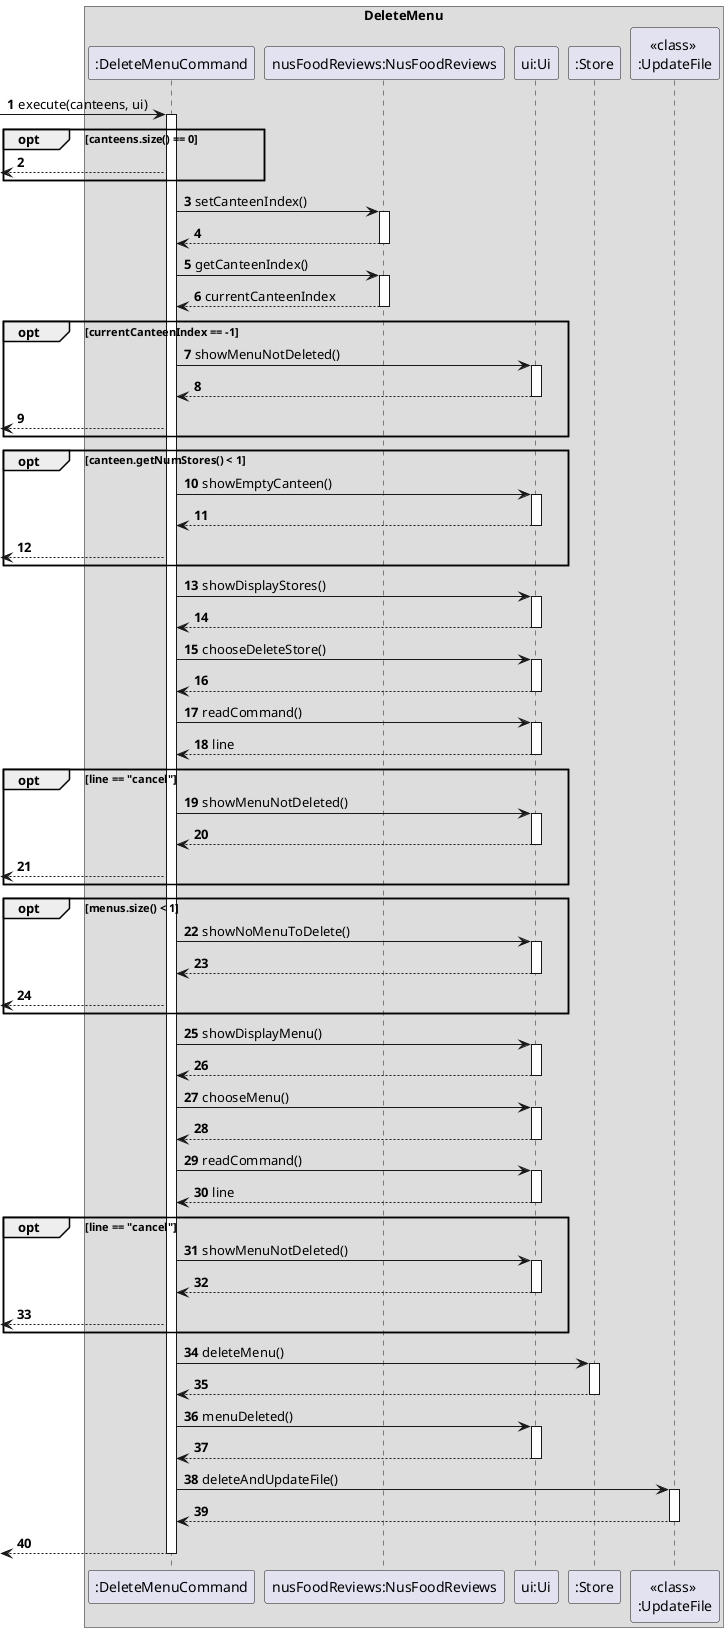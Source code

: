 @startuml
'https://plantuml.com/sequence-diagram

autonumber
box DeleteMenu

->":DeleteMenuCommand" : execute(canteens, ui)
activate ":DeleteMenuCommand"

opt canteens.size() == 0
<-- ":DeleteMenuCommand"
end

":DeleteMenuCommand" -> "nusFoodReviews:NusFoodReviews" : setCanteenIndex()
activate "nusFoodReviews:NusFoodReviews"
"nusFoodReviews:NusFoodReviews" --> ":DeleteMenuCommand"
deactivate "nusFoodReviews:NusFoodReviews"

":DeleteMenuCommand" -> "nusFoodReviews:NusFoodReviews" : getCanteenIndex()
activate "nusFoodReviews:NusFoodReviews"
"nusFoodReviews:NusFoodReviews" --> ":DeleteMenuCommand" : currentCanteenIndex
deactivate "nusFoodReviews:NusFoodReviews"

opt currentCanteenIndex == -1
":DeleteMenuCommand" -> "ui:Ui" : showMenuNotDeleted()
activate "ui:Ui"
"ui:Ui" --> ":DeleteMenuCommand"
deactivate "ui:Ui"
<-- ":DeleteMenuCommand"
end

opt canteen.getNumStores() < 1
":DeleteMenuCommand" -> "ui:Ui" : showEmptyCanteen()
activate "ui:Ui"
"ui:Ui" --> ":DeleteMenuCommand"
deactivate "ui:Ui"
<-- ":DeleteMenuCommand"
end

":DeleteMenuCommand" -> "ui:Ui" : showDisplayStores()
activate "ui:Ui"
"ui:Ui" --> ":DeleteMenuCommand"
deactivate "ui:Ui"

":DeleteMenuCommand" -> "ui:Ui" : chooseDeleteStore()
activate "ui:Ui"
"ui:Ui" --> ":DeleteMenuCommand"
deactivate "ui:Ui"

":DeleteMenuCommand" -> "ui:Ui" : readCommand()
activate "ui:Ui"
"ui:Ui" --> ":DeleteMenuCommand" : line
deactivate "ui:Ui"

opt line == "cancel"
":DeleteMenuCommand" -> "ui:Ui" : showMenuNotDeleted()
activate "ui:Ui"
"ui:Ui" --> ":DeleteMenuCommand"
deactivate "ui:Ui"
<-- ":DeleteMenuCommand"
end

opt menus.size() < 1
":DeleteMenuCommand" -> "ui:Ui" : showNoMenuToDelete()
activate "ui:Ui"
"ui:Ui" --> ":DeleteMenuCommand"
deactivate "ui:Ui"
<-- ":DeleteMenuCommand"
end

":DeleteMenuCommand" -> "ui:Ui" : showDisplayMenu()
activate "ui:Ui"
"ui:Ui" --> ":DeleteMenuCommand"
deactivate "ui:Ui"

":DeleteMenuCommand" -> "ui:Ui" : chooseMenu()
activate "ui:Ui"
"ui:Ui" --> ":DeleteMenuCommand"
deactivate "ui:Ui"

":DeleteMenuCommand" -> "ui:Ui" : readCommand()
activate "ui:Ui"
"ui:Ui" --> ":DeleteMenuCommand" : line
deactivate "ui:Ui"


opt line == "cancel"
":DeleteMenuCommand" -> "ui:Ui" : showMenuNotDeleted()
activate "ui:Ui"
"ui:Ui" --> ":DeleteMenuCommand"
deactivate "ui:Ui"
<-- ":DeleteMenuCommand"
end

":DeleteMenuCommand" -> ":Store" : deleteMenu()
activate ":Store"
":Store" --> ":DeleteMenuCommand"
deactivate ":Store"

":DeleteMenuCommand" -> "ui:Ui" : menuDeleted()
activate "ui:Ui"
"ui:Ui" --> ":DeleteMenuCommand"
deactivate "ui:Ui"

":DeleteMenuCommand" -> "<<class>> \n:UpdateFile" : deleteAndUpdateFile()
activate "<<class>> \n:UpdateFile"
"<<class>> \n:UpdateFile" --> ":DeleteMenuCommand"
deactivate "<<class>> \n:UpdateFile"

<-- ":DeleteMenuCommand"
deactivate ":DeleteMenuCommand"
@enduml
